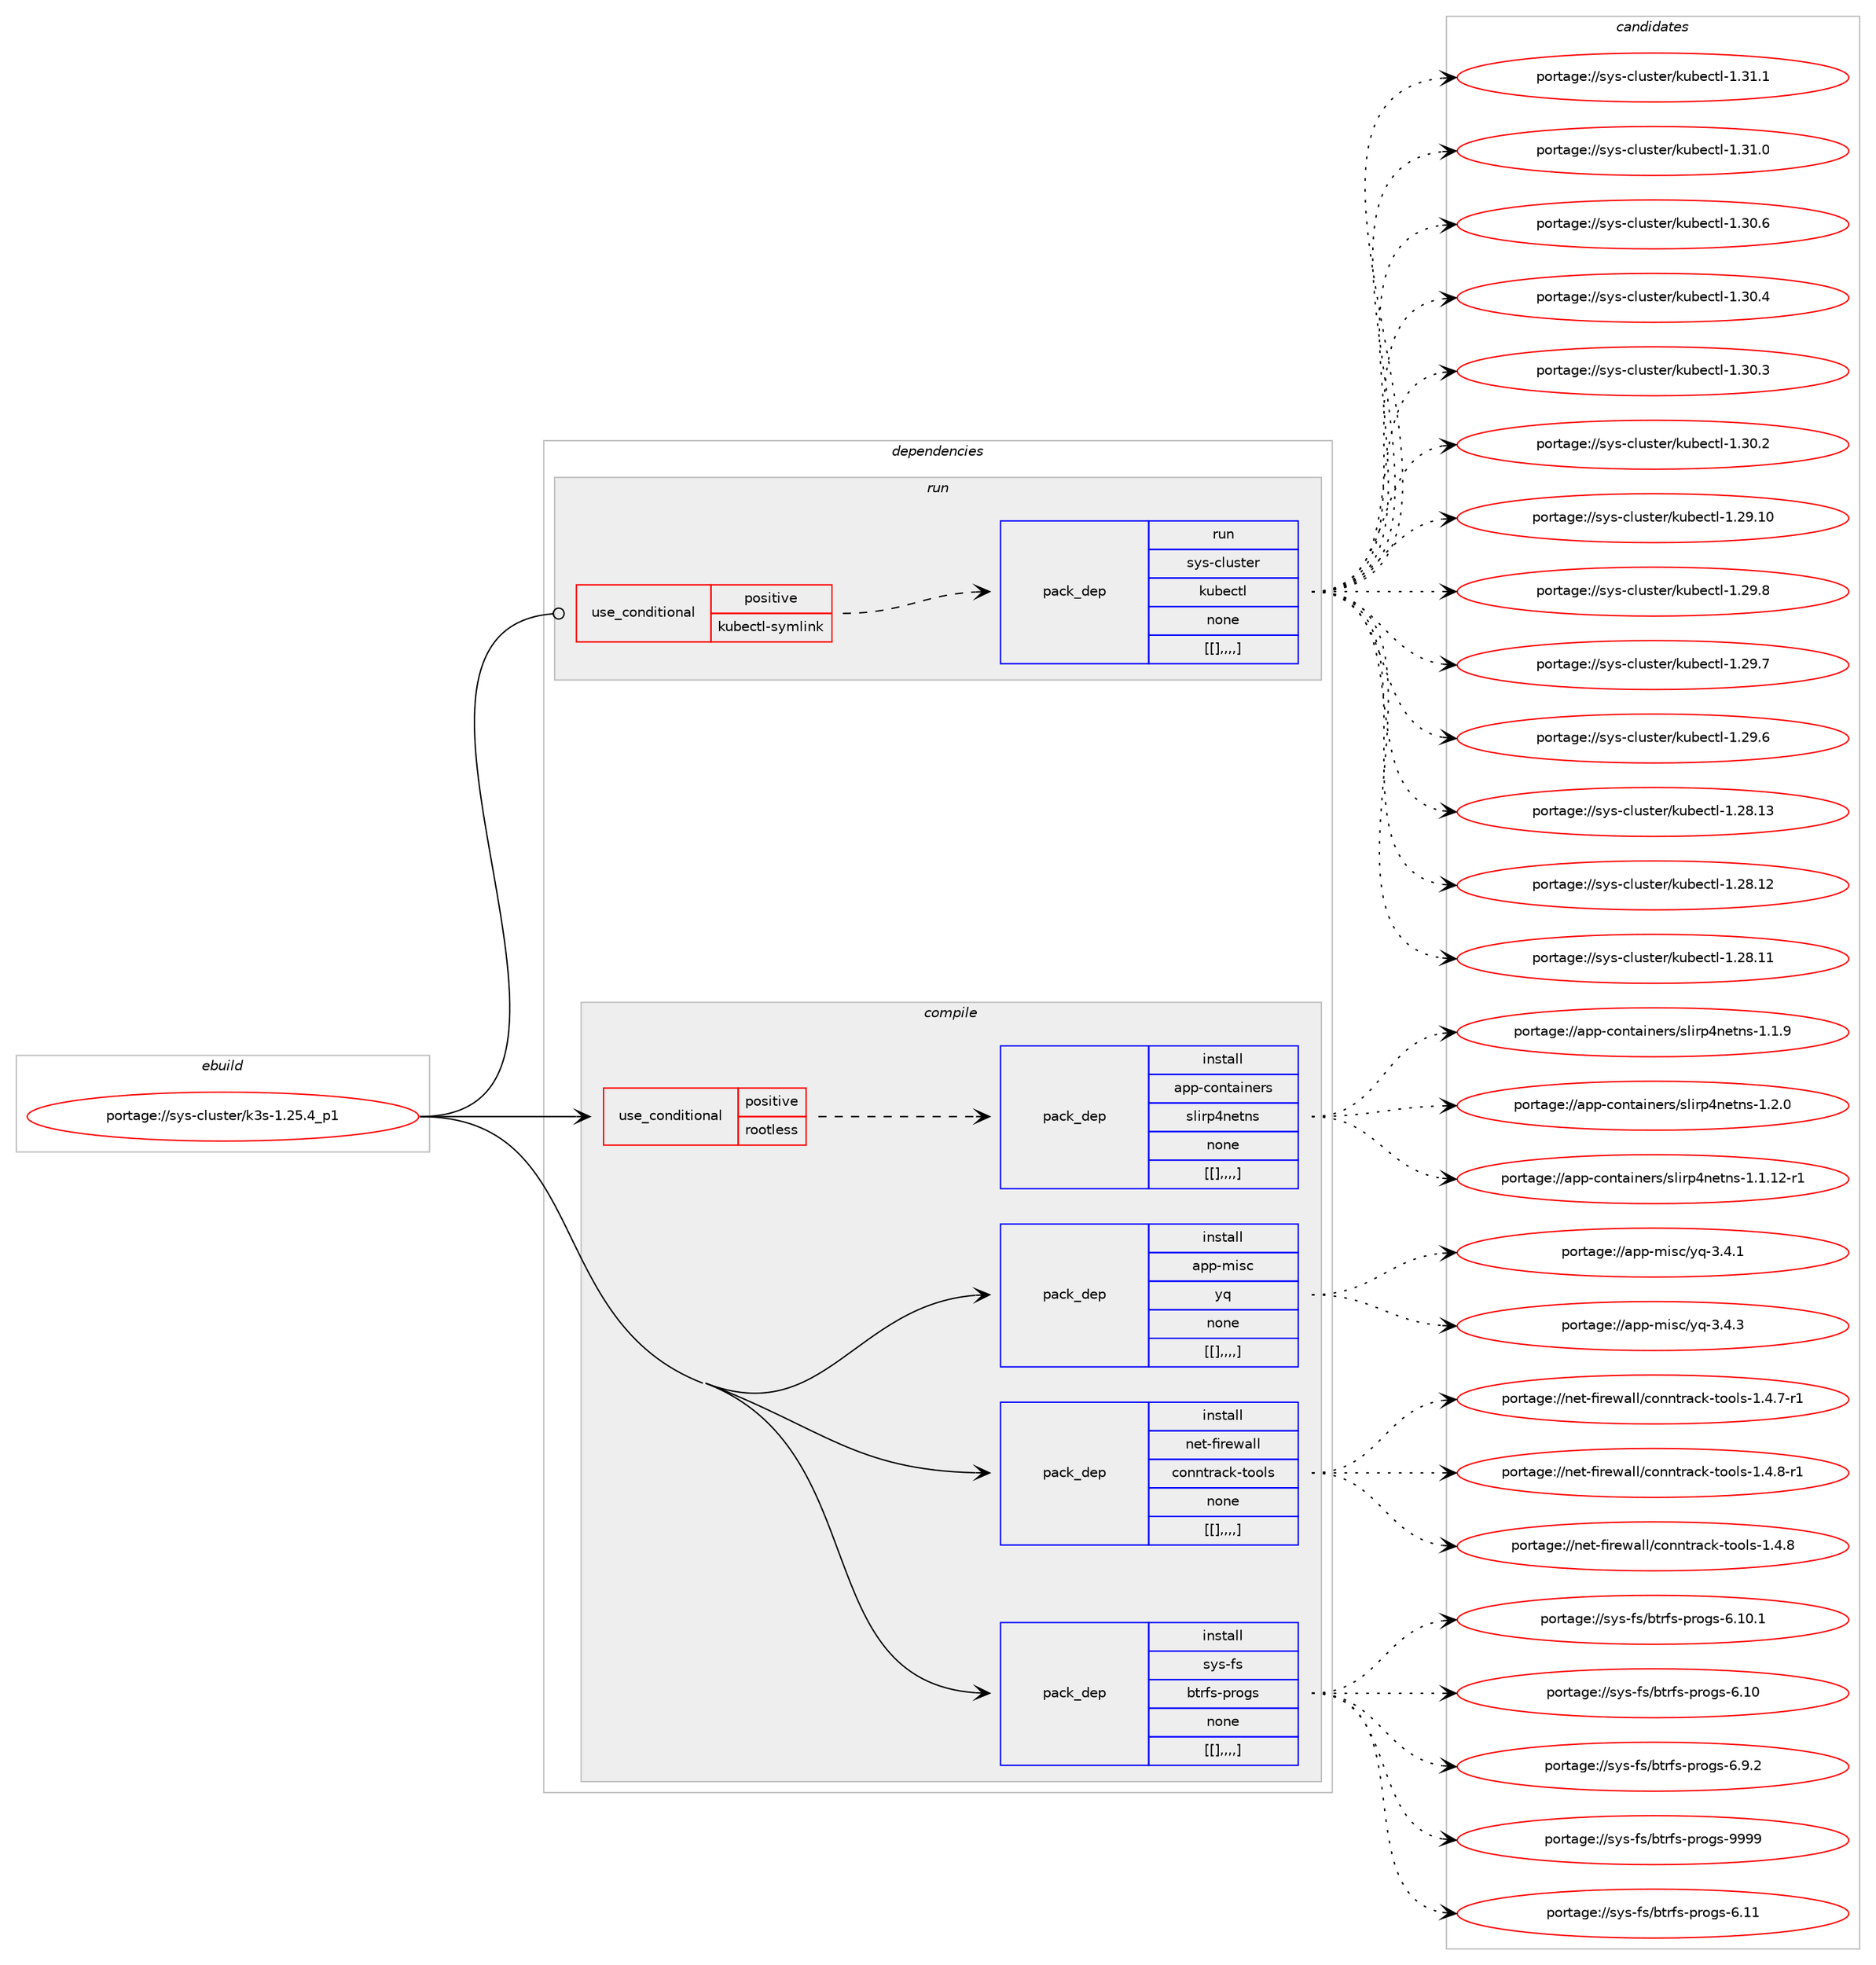 digraph prolog {

# *************
# Graph options
# *************

newrank=true;
concentrate=true;
compound=true;
graph [rankdir=LR,fontname=Helvetica,fontsize=10,ranksep=1.5];#, ranksep=2.5, nodesep=0.2];
edge  [arrowhead=vee];
node  [fontname=Helvetica,fontsize=10];

# **********
# The ebuild
# **********

subgraph cluster_leftcol {
color=gray;
label=<<i>ebuild</i>>;
id [label="portage://sys-cluster/k3s-1.25.4_p1", color=red, width=4, href="../sys-cluster/k3s-1.25.4_p1.svg"];
}

# ****************
# The dependencies
# ****************

subgraph cluster_midcol {
color=gray;
label=<<i>dependencies</i>>;
subgraph cluster_compile {
fillcolor="#eeeeee";
style=filled;
label=<<i>compile</i>>;
subgraph cond120804 {
dependency452904 [label=<<TABLE BORDER="0" CELLBORDER="1" CELLSPACING="0" CELLPADDING="4"><TR><TD ROWSPAN="3" CELLPADDING="10">use_conditional</TD></TR><TR><TD>positive</TD></TR><TR><TD>rootless</TD></TR></TABLE>>, shape=none, color=red];
subgraph pack328911 {
dependency452930 [label=<<TABLE BORDER="0" CELLBORDER="1" CELLSPACING="0" CELLPADDING="4" WIDTH="220"><TR><TD ROWSPAN="6" CELLPADDING="30">pack_dep</TD></TR><TR><TD WIDTH="110">install</TD></TR><TR><TD>app-containers</TD></TR><TR><TD>slirp4netns</TD></TR><TR><TD>none</TD></TR><TR><TD>[[],,,,]</TD></TR></TABLE>>, shape=none, color=blue];
}
dependency452904:e -> dependency452930:w [weight=20,style="dashed",arrowhead="vee"];
}
id:e -> dependency452904:w [weight=20,style="solid",arrowhead="vee"];
subgraph pack328948 {
dependency453052 [label=<<TABLE BORDER="0" CELLBORDER="1" CELLSPACING="0" CELLPADDING="4" WIDTH="220"><TR><TD ROWSPAN="6" CELLPADDING="30">pack_dep</TD></TR><TR><TD WIDTH="110">install</TD></TR><TR><TD>app-misc</TD></TR><TR><TD>yq</TD></TR><TR><TD>none</TD></TR><TR><TD>[[],,,,]</TD></TR></TABLE>>, shape=none, color=blue];
}
id:e -> dependency453052:w [weight=20,style="solid",arrowhead="vee"];
subgraph pack329002 {
dependency453076 [label=<<TABLE BORDER="0" CELLBORDER="1" CELLSPACING="0" CELLPADDING="4" WIDTH="220"><TR><TD ROWSPAN="6" CELLPADDING="30">pack_dep</TD></TR><TR><TD WIDTH="110">install</TD></TR><TR><TD>net-firewall</TD></TR><TR><TD>conntrack-tools</TD></TR><TR><TD>none</TD></TR><TR><TD>[[],,,,]</TD></TR></TABLE>>, shape=none, color=blue];
}
id:e -> dependency453076:w [weight=20,style="solid",arrowhead="vee"];
subgraph pack329034 {
dependency453142 [label=<<TABLE BORDER="0" CELLBORDER="1" CELLSPACING="0" CELLPADDING="4" WIDTH="220"><TR><TD ROWSPAN="6" CELLPADDING="30">pack_dep</TD></TR><TR><TD WIDTH="110">install</TD></TR><TR><TD>sys-fs</TD></TR><TR><TD>btrfs-progs</TD></TR><TR><TD>none</TD></TR><TR><TD>[[],,,,]</TD></TR></TABLE>>, shape=none, color=blue];
}
id:e -> dependency453142:w [weight=20,style="solid",arrowhead="vee"];
}
subgraph cluster_compileandrun {
fillcolor="#eeeeee";
style=filled;
label=<<i>compile and run</i>>;
}
subgraph cluster_run {
fillcolor="#eeeeee";
style=filled;
label=<<i>run</i>>;
subgraph cond120892 {
dependency453149 [label=<<TABLE BORDER="0" CELLBORDER="1" CELLSPACING="0" CELLPADDING="4"><TR><TD ROWSPAN="3" CELLPADDING="10">use_conditional</TD></TR><TR><TD>positive</TD></TR><TR><TD>kubectl-symlink</TD></TR></TABLE>>, shape=none, color=red];
subgraph pack329054 {
dependency453151 [label=<<TABLE BORDER="0" CELLBORDER="1" CELLSPACING="0" CELLPADDING="4" WIDTH="220"><TR><TD ROWSPAN="6" CELLPADDING="30">pack_dep</TD></TR><TR><TD WIDTH="110">run</TD></TR><TR><TD>sys-cluster</TD></TR><TR><TD>kubectl</TD></TR><TR><TD>none</TD></TR><TR><TD>[[],,,,]</TD></TR></TABLE>>, shape=none, color=blue];
}
dependency453149:e -> dependency453151:w [weight=20,style="dashed",arrowhead="vee"];
}
id:e -> dependency453149:w [weight=20,style="solid",arrowhead="odot"];
}
}

# **************
# The candidates
# **************

subgraph cluster_choices {
rank=same;
color=gray;
label=<<i>candidates</i>>;

subgraph choice327722 {
color=black;
nodesep=1;
choice971121124599111110116971051101011141154711510810511411252110101116110115454946504648 [label="portage://app-containers/slirp4netns-1.2.0", color=red, width=4,href="../app-containers/slirp4netns-1.2.0.svg"];
choice971121124599111110116971051101011141154711510810511411252110101116110115454946494649504511449 [label="portage://app-containers/slirp4netns-1.1.12-r1", color=red, width=4,href="../app-containers/slirp4netns-1.1.12-r1.svg"];
choice971121124599111110116971051101011141154711510810511411252110101116110115454946494657 [label="portage://app-containers/slirp4netns-1.1.9", color=red, width=4,href="../app-containers/slirp4netns-1.1.9.svg"];
dependency452930:e -> choice971121124599111110116971051101011141154711510810511411252110101116110115454946504648:w [style=dotted,weight="100"];
dependency452930:e -> choice971121124599111110116971051101011141154711510810511411252110101116110115454946494649504511449:w [style=dotted,weight="100"];
dependency452930:e -> choice971121124599111110116971051101011141154711510810511411252110101116110115454946494657:w [style=dotted,weight="100"];
}
subgraph choice327732 {
color=black;
nodesep=1;
choice97112112451091051159947121113455146524651 [label="portage://app-misc/yq-3.4.3", color=red, width=4,href="../app-misc/yq-3.4.3.svg"];
choice97112112451091051159947121113455146524649 [label="portage://app-misc/yq-3.4.1", color=red, width=4,href="../app-misc/yq-3.4.1.svg"];
dependency453052:e -> choice97112112451091051159947121113455146524651:w [style=dotted,weight="100"];
dependency453052:e -> choice97112112451091051159947121113455146524649:w [style=dotted,weight="100"];
}
subgraph choice327735 {
color=black;
nodesep=1;
choice110101116451021051141011199710810847991111101101161149799107451161111111081154549465246564511449 [label="portage://net-firewall/conntrack-tools-1.4.8-r1", color=red, width=4,href="../net-firewall/conntrack-tools-1.4.8-r1.svg"];
choice11010111645102105114101119971081084799111110110116114979910745116111111108115454946524656 [label="portage://net-firewall/conntrack-tools-1.4.8", color=red, width=4,href="../net-firewall/conntrack-tools-1.4.8.svg"];
choice110101116451021051141011199710810847991111101101161149799107451161111111081154549465246554511449 [label="portage://net-firewall/conntrack-tools-1.4.7-r1", color=red, width=4,href="../net-firewall/conntrack-tools-1.4.7-r1.svg"];
dependency453076:e -> choice110101116451021051141011199710810847991111101101161149799107451161111111081154549465246564511449:w [style=dotted,weight="100"];
dependency453076:e -> choice11010111645102105114101119971081084799111110110116114979910745116111111108115454946524656:w [style=dotted,weight="100"];
dependency453076:e -> choice110101116451021051141011199710810847991111101101161149799107451161111111081154549465246554511449:w [style=dotted,weight="100"];
}
subgraph choice327762 {
color=black;
nodesep=1;
choice115121115451021154798116114102115451121141111031154557575757 [label="portage://sys-fs/btrfs-progs-9999", color=red, width=4,href="../sys-fs/btrfs-progs-9999.svg"];
choice115121115451021154798116114102115451121141111031154554464949 [label="portage://sys-fs/btrfs-progs-6.11", color=red, width=4,href="../sys-fs/btrfs-progs-6.11.svg"];
choice1151211154510211547981161141021154511211411110311545544649484649 [label="portage://sys-fs/btrfs-progs-6.10.1", color=red, width=4,href="../sys-fs/btrfs-progs-6.10.1.svg"];
choice115121115451021154798116114102115451121141111031154554464948 [label="portage://sys-fs/btrfs-progs-6.10", color=red, width=4,href="../sys-fs/btrfs-progs-6.10.svg"];
choice11512111545102115479811611410211545112114111103115455446574650 [label="portage://sys-fs/btrfs-progs-6.9.2", color=red, width=4,href="../sys-fs/btrfs-progs-6.9.2.svg"];
dependency453142:e -> choice115121115451021154798116114102115451121141111031154557575757:w [style=dotted,weight="100"];
dependency453142:e -> choice115121115451021154798116114102115451121141111031154554464949:w [style=dotted,weight="100"];
dependency453142:e -> choice1151211154510211547981161141021154511211411110311545544649484649:w [style=dotted,weight="100"];
dependency453142:e -> choice115121115451021154798116114102115451121141111031154554464948:w [style=dotted,weight="100"];
dependency453142:e -> choice11512111545102115479811611410211545112114111103115455446574650:w [style=dotted,weight="100"];
}
subgraph choice327790 {
color=black;
nodesep=1;
choice115121115459910811711511610111447107117981019911610845494651494649 [label="portage://sys-cluster/kubectl-1.31.1", color=red, width=4,href="../sys-cluster/kubectl-1.31.1.svg"];
choice115121115459910811711511610111447107117981019911610845494651494648 [label="portage://sys-cluster/kubectl-1.31.0", color=red, width=4,href="../sys-cluster/kubectl-1.31.0.svg"];
choice115121115459910811711511610111447107117981019911610845494651484654 [label="portage://sys-cluster/kubectl-1.30.6", color=red, width=4,href="../sys-cluster/kubectl-1.30.6.svg"];
choice115121115459910811711511610111447107117981019911610845494651484652 [label="portage://sys-cluster/kubectl-1.30.4", color=red, width=4,href="../sys-cluster/kubectl-1.30.4.svg"];
choice115121115459910811711511610111447107117981019911610845494651484651 [label="portage://sys-cluster/kubectl-1.30.3", color=red, width=4,href="../sys-cluster/kubectl-1.30.3.svg"];
choice115121115459910811711511610111447107117981019911610845494651484650 [label="portage://sys-cluster/kubectl-1.30.2", color=red, width=4,href="../sys-cluster/kubectl-1.30.2.svg"];
choice11512111545991081171151161011144710711798101991161084549465057464948 [label="portage://sys-cluster/kubectl-1.29.10", color=red, width=4,href="../sys-cluster/kubectl-1.29.10.svg"];
choice115121115459910811711511610111447107117981019911610845494650574656 [label="portage://sys-cluster/kubectl-1.29.8", color=red, width=4,href="../sys-cluster/kubectl-1.29.8.svg"];
choice115121115459910811711511610111447107117981019911610845494650574655 [label="portage://sys-cluster/kubectl-1.29.7", color=red, width=4,href="../sys-cluster/kubectl-1.29.7.svg"];
choice115121115459910811711511610111447107117981019911610845494650574654 [label="portage://sys-cluster/kubectl-1.29.6", color=red, width=4,href="../sys-cluster/kubectl-1.29.6.svg"];
choice11512111545991081171151161011144710711798101991161084549465056464951 [label="portage://sys-cluster/kubectl-1.28.13", color=red, width=4,href="../sys-cluster/kubectl-1.28.13.svg"];
choice11512111545991081171151161011144710711798101991161084549465056464950 [label="portage://sys-cluster/kubectl-1.28.12", color=red, width=4,href="../sys-cluster/kubectl-1.28.12.svg"];
choice11512111545991081171151161011144710711798101991161084549465056464949 [label="portage://sys-cluster/kubectl-1.28.11", color=red, width=4,href="../sys-cluster/kubectl-1.28.11.svg"];
dependency453151:e -> choice115121115459910811711511610111447107117981019911610845494651494649:w [style=dotted,weight="100"];
dependency453151:e -> choice115121115459910811711511610111447107117981019911610845494651494648:w [style=dotted,weight="100"];
dependency453151:e -> choice115121115459910811711511610111447107117981019911610845494651484654:w [style=dotted,weight="100"];
dependency453151:e -> choice115121115459910811711511610111447107117981019911610845494651484652:w [style=dotted,weight="100"];
dependency453151:e -> choice115121115459910811711511610111447107117981019911610845494651484651:w [style=dotted,weight="100"];
dependency453151:e -> choice115121115459910811711511610111447107117981019911610845494651484650:w [style=dotted,weight="100"];
dependency453151:e -> choice11512111545991081171151161011144710711798101991161084549465057464948:w [style=dotted,weight="100"];
dependency453151:e -> choice115121115459910811711511610111447107117981019911610845494650574656:w [style=dotted,weight="100"];
dependency453151:e -> choice115121115459910811711511610111447107117981019911610845494650574655:w [style=dotted,weight="100"];
dependency453151:e -> choice115121115459910811711511610111447107117981019911610845494650574654:w [style=dotted,weight="100"];
dependency453151:e -> choice11512111545991081171151161011144710711798101991161084549465056464951:w [style=dotted,weight="100"];
dependency453151:e -> choice11512111545991081171151161011144710711798101991161084549465056464950:w [style=dotted,weight="100"];
dependency453151:e -> choice11512111545991081171151161011144710711798101991161084549465056464949:w [style=dotted,weight="100"];
}
}

}
